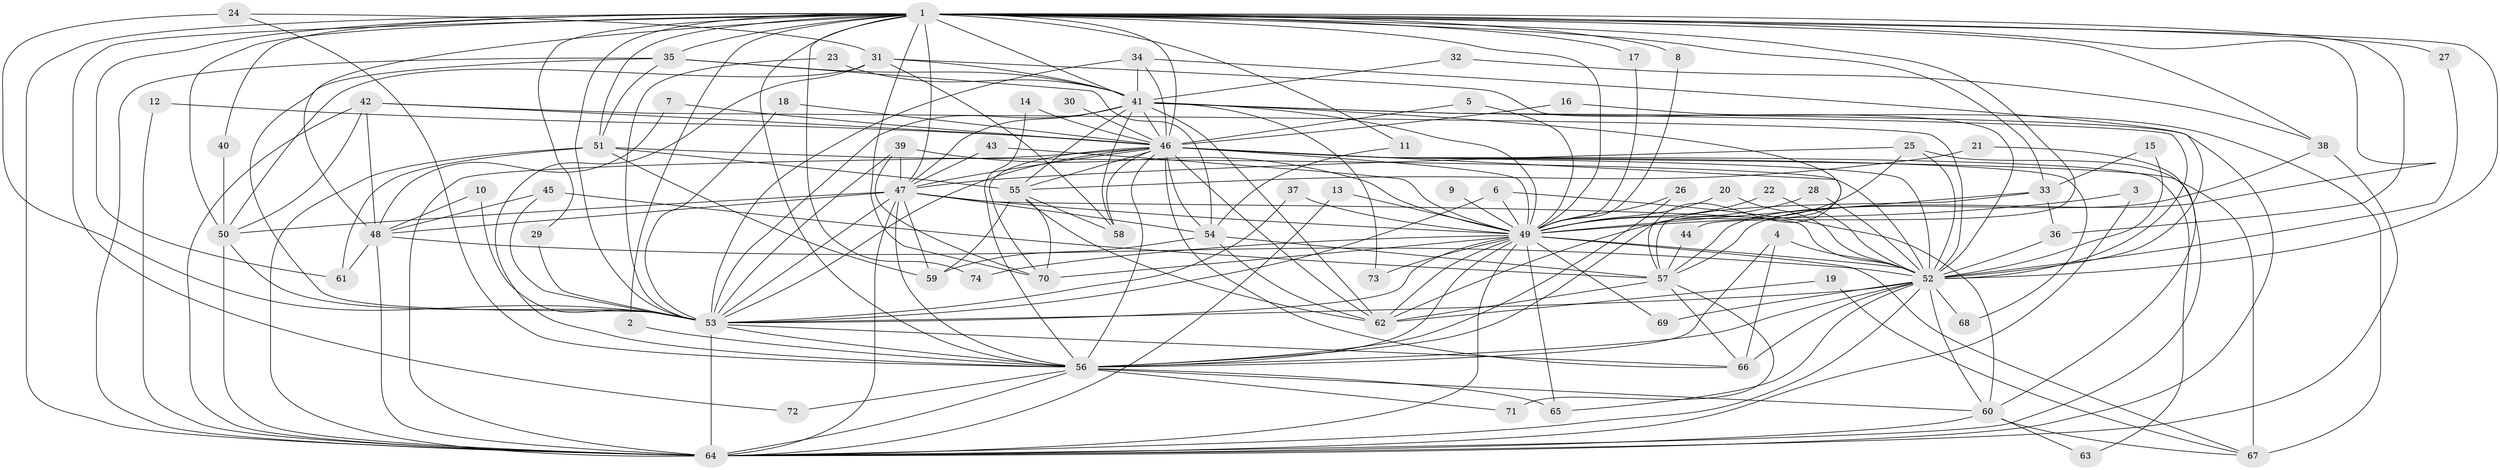 // original degree distribution, {26: 0.013513513513513514, 18: 0.006756756756756757, 21: 0.02027027027027027, 29: 0.006756756756756757, 35: 0.006756756756756757, 36: 0.006756756756756757, 17: 0.006756756756756757, 5: 0.033783783783783786, 6: 0.02027027027027027, 2: 0.5743243243243243, 4: 0.10135135135135136, 8: 0.013513513513513514, 7: 0.02027027027027027, 3: 0.16216216216216217, 10: 0.006756756756756757}
// Generated by graph-tools (version 1.1) at 2025/25/03/09/25 03:25:52]
// undirected, 74 vertices, 209 edges
graph export_dot {
graph [start="1"]
  node [color=gray90,style=filled];
  1;
  2;
  3;
  4;
  5;
  6;
  7;
  8;
  9;
  10;
  11;
  12;
  13;
  14;
  15;
  16;
  17;
  18;
  19;
  20;
  21;
  22;
  23;
  24;
  25;
  26;
  27;
  28;
  29;
  30;
  31;
  32;
  33;
  34;
  35;
  36;
  37;
  38;
  39;
  40;
  41;
  42;
  43;
  44;
  45;
  46;
  47;
  48;
  49;
  50;
  51;
  52;
  53;
  54;
  55;
  56;
  57;
  58;
  59;
  60;
  61;
  62;
  63;
  64;
  65;
  66;
  67;
  68;
  69;
  70;
  71;
  72;
  73;
  74;
  1 -- 2 [weight=1.0];
  1 -- 8 [weight=1.0];
  1 -- 11 [weight=1.0];
  1 -- 17 [weight=1.0];
  1 -- 27 [weight=1.0];
  1 -- 29 [weight=1.0];
  1 -- 33 [weight=1.0];
  1 -- 35 [weight=2.0];
  1 -- 36 [weight=1.0];
  1 -- 38 [weight=1.0];
  1 -- 40 [weight=1.0];
  1 -- 41 [weight=2.0];
  1 -- 44 [weight=1.0];
  1 -- 46 [weight=3.0];
  1 -- 47 [weight=2.0];
  1 -- 48 [weight=1.0];
  1 -- 49 [weight=2.0];
  1 -- 50 [weight=3.0];
  1 -- 51 [weight=1.0];
  1 -- 52 [weight=3.0];
  1 -- 53 [weight=2.0];
  1 -- 56 [weight=4.0];
  1 -- 57 [weight=2.0];
  1 -- 61 [weight=1.0];
  1 -- 64 [weight=2.0];
  1 -- 70 [weight=1.0];
  1 -- 72 [weight=1.0];
  1 -- 74 [weight=1.0];
  2 -- 56 [weight=1.0];
  3 -- 49 [weight=1.0];
  3 -- 64 [weight=1.0];
  4 -- 52 [weight=1.0];
  4 -- 56 [weight=1.0];
  4 -- 66 [weight=1.0];
  5 -- 46 [weight=1.0];
  5 -- 49 [weight=1.0];
  6 -- 49 [weight=1.0];
  6 -- 53 [weight=1.0];
  6 -- 60 [weight=1.0];
  7 -- 46 [weight=1.0];
  7 -- 48 [weight=1.0];
  8 -- 49 [weight=1.0];
  9 -- 49 [weight=1.0];
  10 -- 48 [weight=1.0];
  10 -- 53 [weight=1.0];
  11 -- 54 [weight=1.0];
  12 -- 46 [weight=1.0];
  12 -- 64 [weight=1.0];
  13 -- 49 [weight=1.0];
  13 -- 64 [weight=1.0];
  14 -- 46 [weight=1.0];
  14 -- 56 [weight=1.0];
  15 -- 33 [weight=1.0];
  15 -- 52 [weight=1.0];
  16 -- 46 [weight=1.0];
  16 -- 67 [weight=1.0];
  17 -- 49 [weight=1.0];
  18 -- 46 [weight=1.0];
  18 -- 53 [weight=1.0];
  19 -- 62 [weight=1.0];
  19 -- 67 [weight=1.0];
  20 -- 49 [weight=1.0];
  20 -- 52 [weight=1.0];
  21 -- 55 [weight=1.0];
  21 -- 60 [weight=1.0];
  22 -- 49 [weight=1.0];
  22 -- 52 [weight=1.0];
  23 -- 41 [weight=1.0];
  23 -- 53 [weight=1.0];
  24 -- 31 [weight=1.0];
  24 -- 53 [weight=1.0];
  24 -- 56 [weight=1.0];
  25 -- 47 [weight=1.0];
  25 -- 52 [weight=1.0];
  25 -- 62 [weight=1.0];
  25 -- 64 [weight=1.0];
  26 -- 49 [weight=1.0];
  26 -- 56 [weight=1.0];
  27 -- 52 [weight=1.0];
  28 -- 49 [weight=1.0];
  28 -- 52 [weight=1.0];
  29 -- 53 [weight=1.0];
  30 -- 46 [weight=1.0];
  31 -- 41 [weight=1.0];
  31 -- 50 [weight=1.0];
  31 -- 52 [weight=1.0];
  31 -- 56 [weight=1.0];
  31 -- 58 [weight=1.0];
  32 -- 38 [weight=1.0];
  32 -- 41 [weight=1.0];
  33 -- 36 [weight=1.0];
  33 -- 49 [weight=1.0];
  33 -- 57 [weight=1.0];
  34 -- 41 [weight=2.0];
  34 -- 46 [weight=1.0];
  34 -- 52 [weight=1.0];
  34 -- 53 [weight=1.0];
  35 -- 41 [weight=1.0];
  35 -- 51 [weight=1.0];
  35 -- 53 [weight=1.0];
  35 -- 54 [weight=1.0];
  35 -- 64 [weight=1.0];
  36 -- 52 [weight=1.0];
  37 -- 49 [weight=1.0];
  37 -- 53 [weight=1.0];
  38 -- 57 [weight=1.0];
  38 -- 64 [weight=1.0];
  39 -- 47 [weight=1.0];
  39 -- 49 [weight=1.0];
  39 -- 53 [weight=1.0];
  39 -- 70 [weight=2.0];
  40 -- 50 [weight=1.0];
  41 -- 46 [weight=2.0];
  41 -- 47 [weight=1.0];
  41 -- 49 [weight=2.0];
  41 -- 52 [weight=1.0];
  41 -- 53 [weight=1.0];
  41 -- 55 [weight=1.0];
  41 -- 56 [weight=2.0];
  41 -- 58 [weight=1.0];
  41 -- 62 [weight=1.0];
  41 -- 64 [weight=1.0];
  41 -- 73 [weight=1.0];
  42 -- 46 [weight=1.0];
  42 -- 48 [weight=1.0];
  42 -- 50 [weight=1.0];
  42 -- 52 [weight=1.0];
  42 -- 64 [weight=2.0];
  43 -- 47 [weight=1.0];
  43 -- 49 [weight=1.0];
  44 -- 57 [weight=1.0];
  45 -- 48 [weight=1.0];
  45 -- 53 [weight=1.0];
  45 -- 57 [weight=1.0];
  46 -- 47 [weight=1.0];
  46 -- 49 [weight=3.0];
  46 -- 52 [weight=1.0];
  46 -- 53 [weight=1.0];
  46 -- 54 [weight=1.0];
  46 -- 55 [weight=1.0];
  46 -- 56 [weight=2.0];
  46 -- 57 [weight=2.0];
  46 -- 58 [weight=2.0];
  46 -- 62 [weight=1.0];
  46 -- 63 [weight=1.0];
  46 -- 64 [weight=1.0];
  46 -- 66 [weight=1.0];
  46 -- 67 [weight=3.0];
  46 -- 68 [weight=1.0];
  46 -- 70 [weight=1.0];
  47 -- 48 [weight=1.0];
  47 -- 49 [weight=2.0];
  47 -- 50 [weight=1.0];
  47 -- 52 [weight=1.0];
  47 -- 53 [weight=2.0];
  47 -- 54 [weight=1.0];
  47 -- 56 [weight=1.0];
  47 -- 59 [weight=1.0];
  47 -- 64 [weight=1.0];
  48 -- 52 [weight=1.0];
  48 -- 61 [weight=1.0];
  48 -- 64 [weight=1.0];
  49 -- 52 [weight=1.0];
  49 -- 53 [weight=1.0];
  49 -- 56 [weight=1.0];
  49 -- 62 [weight=1.0];
  49 -- 64 [weight=1.0];
  49 -- 65 [weight=1.0];
  49 -- 67 [weight=1.0];
  49 -- 69 [weight=1.0];
  49 -- 70 [weight=1.0];
  49 -- 73 [weight=1.0];
  49 -- 74 [weight=1.0];
  50 -- 53 [weight=1.0];
  50 -- 64 [weight=1.0];
  51 -- 52 [weight=1.0];
  51 -- 55 [weight=1.0];
  51 -- 59 [weight=1.0];
  51 -- 61 [weight=1.0];
  51 -- 64 [weight=1.0];
  52 -- 53 [weight=1.0];
  52 -- 56 [weight=2.0];
  52 -- 60 [weight=1.0];
  52 -- 64 [weight=2.0];
  52 -- 65 [weight=1.0];
  52 -- 66 [weight=1.0];
  52 -- 68 [weight=1.0];
  52 -- 69 [weight=1.0];
  53 -- 56 [weight=1.0];
  53 -- 64 [weight=2.0];
  53 -- 66 [weight=1.0];
  54 -- 57 [weight=1.0];
  54 -- 59 [weight=1.0];
  54 -- 62 [weight=1.0];
  55 -- 58 [weight=1.0];
  55 -- 59 [weight=1.0];
  55 -- 62 [weight=1.0];
  55 -- 70 [weight=1.0];
  56 -- 60 [weight=1.0];
  56 -- 64 [weight=1.0];
  56 -- 65 [weight=1.0];
  56 -- 71 [weight=1.0];
  56 -- 72 [weight=1.0];
  57 -- 62 [weight=1.0];
  57 -- 66 [weight=1.0];
  57 -- 71 [weight=1.0];
  60 -- 63 [weight=1.0];
  60 -- 64 [weight=1.0];
  60 -- 67 [weight=1.0];
}
